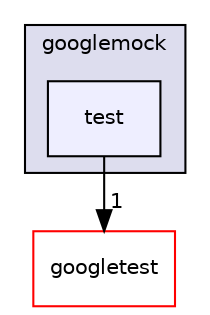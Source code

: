 digraph "_deps/googletest-src/googlemock/test" {
  compound=true
  node [ fontsize="10", fontname="Helvetica"];
  edge [ labelfontsize="10", labelfontname="Helvetica"];
  subgraph clusterdir_9f752931467437595e750a893adae36d {
    graph [ bgcolor="#ddddee", pencolor="black", label="googlemock" fontname="Helvetica", fontsize="10", URL="dir_9f752931467437595e750a893adae36d.html"]
  dir_465c120438526ce2e2c9ecc4089da42a [shape=box, label="test", style="filled", fillcolor="#eeeeff", pencolor="black", URL="dir_465c120438526ce2e2c9ecc4089da42a.html"];
  }
  dir_22568a91a9e129076b6e99e80c459363 [shape=box label="googletest" fillcolor="white" style="filled" color="red" URL="dir_22568a91a9e129076b6e99e80c459363.html"];
  dir_465c120438526ce2e2c9ecc4089da42a->dir_22568a91a9e129076b6e99e80c459363 [headlabel="1", labeldistance=1.5 headhref="dir_000042_000020.html"];
}
